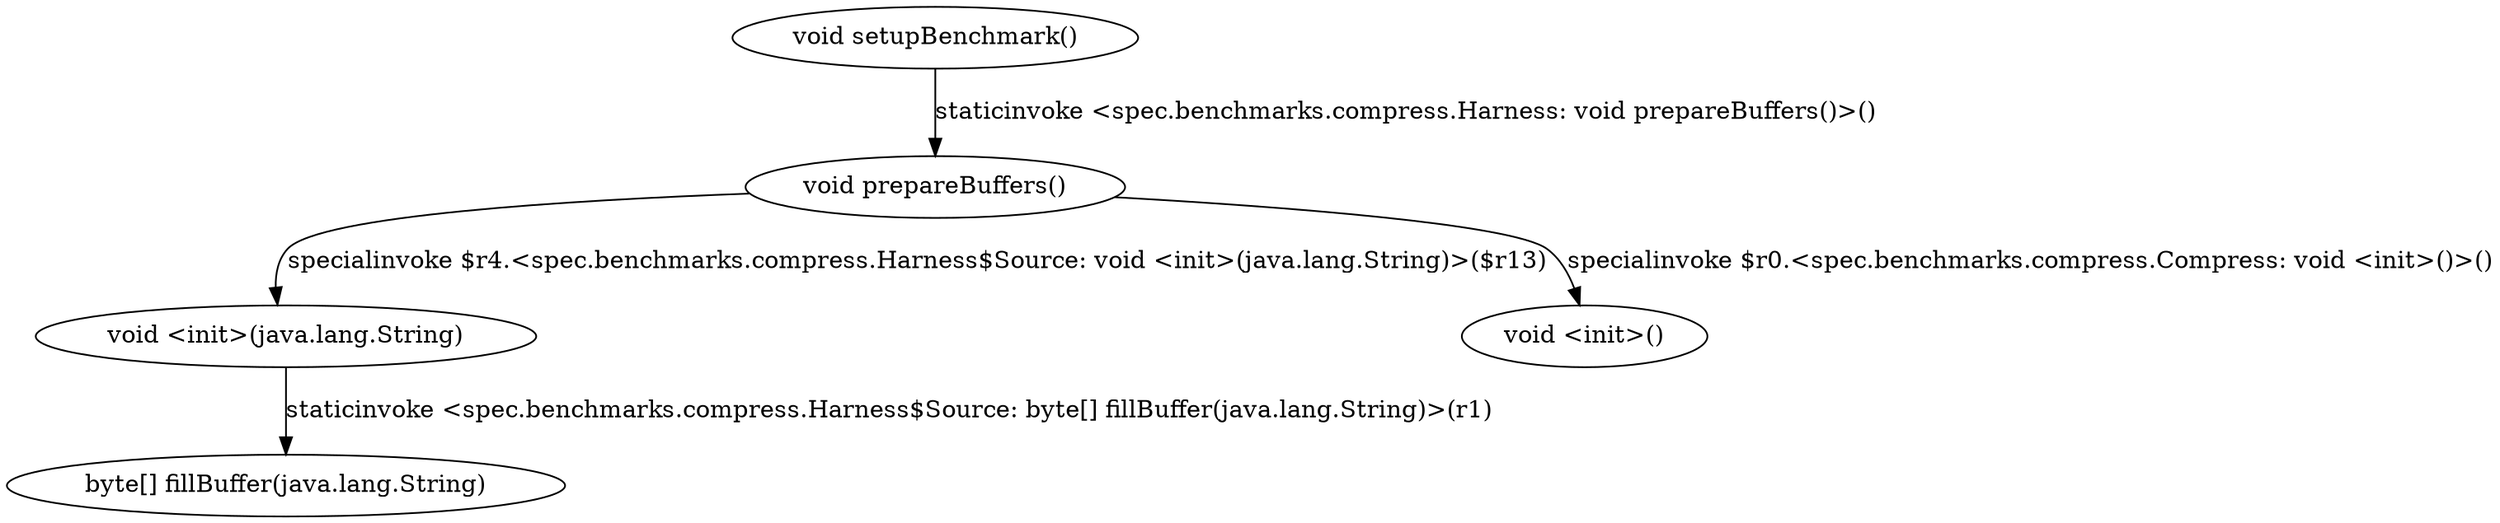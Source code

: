 digraph g {
1[label="void prepareBuffers()"]
4[label="byte[] fillBuffer(java.lang.String)"]
0[label="void setupBenchmark()"]
2[label="void <init>(java.lang.String)"]
3[label="void <init>()"]
0->1[label="staticinvoke <spec.benchmarks.compress.Harness: void prepareBuffers()>()"]
1->2[label="specialinvoke $r4.<spec.benchmarks.compress.Harness$Source: void <init>(java.lang.String)>($r13)"]
1->3[label="specialinvoke $r0.<spec.benchmarks.compress.Compress: void <init>()>()"]
2->4[label="staticinvoke <spec.benchmarks.compress.Harness$Source: byte[] fillBuffer(java.lang.String)>(r1)"]
}
